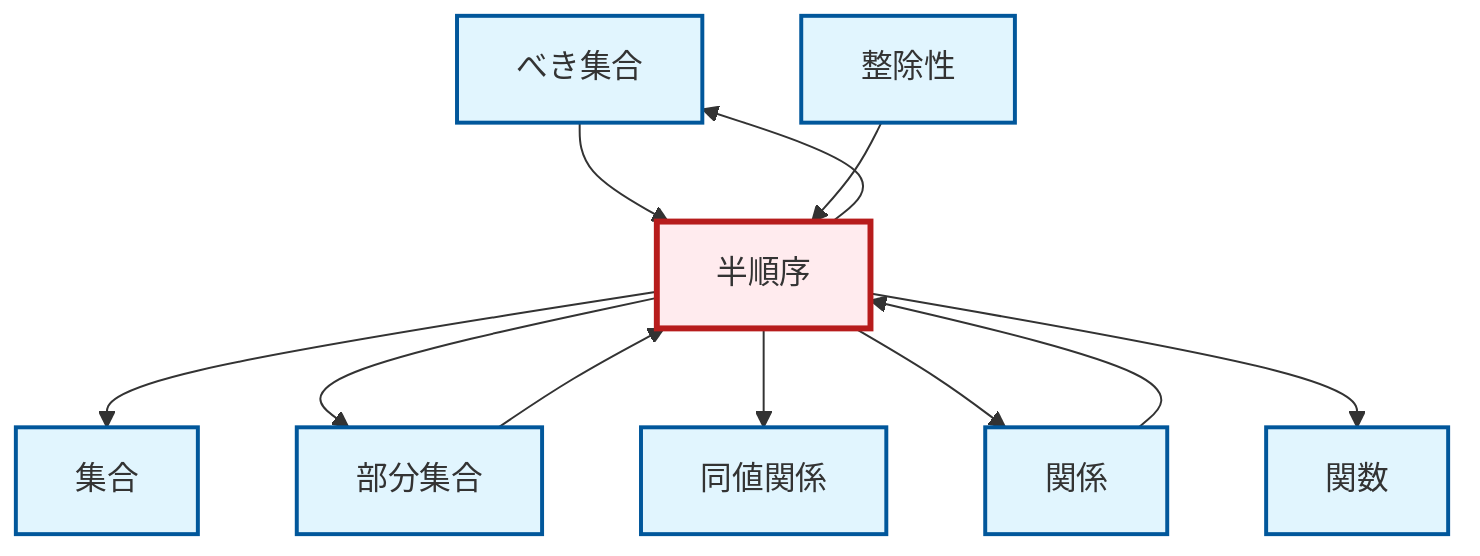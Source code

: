 graph TD
    classDef definition fill:#e1f5fe,stroke:#01579b,stroke-width:2px
    classDef theorem fill:#f3e5f5,stroke:#4a148c,stroke-width:2px
    classDef axiom fill:#fff3e0,stroke:#e65100,stroke-width:2px
    classDef example fill:#e8f5e9,stroke:#1b5e20,stroke-width:2px
    classDef current fill:#ffebee,stroke:#b71c1c,stroke-width:3px
    def-power-set["べき集合"]:::definition
    def-subset["部分集合"]:::definition
    def-function["関数"]:::definition
    def-divisibility["整除性"]:::definition
    def-set["集合"]:::definition
    def-equivalence-relation["同値関係"]:::definition
    def-relation["関係"]:::definition
    def-partial-order["半順序"]:::definition
    def-partial-order --> def-set
    def-power-set --> def-partial-order
    def-relation --> def-partial-order
    def-partial-order --> def-subset
    def-partial-order --> def-equivalence-relation
    def-subset --> def-partial-order
    def-partial-order --> def-power-set
    def-partial-order --> def-relation
    def-divisibility --> def-partial-order
    def-partial-order --> def-function
    class def-partial-order current